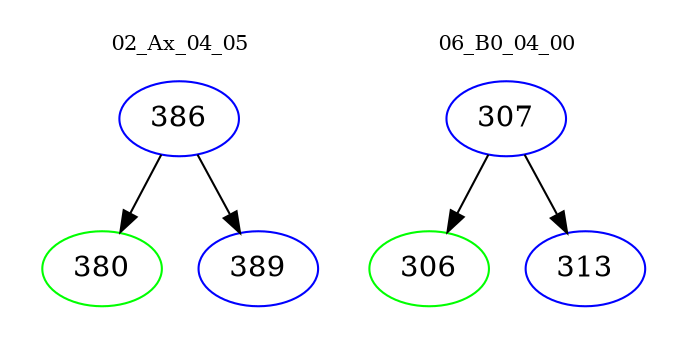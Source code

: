 digraph{
subgraph cluster_0 {
color = white
label = "02_Ax_04_05";
fontsize=10;
T0_386 [label="386", color="blue"]
T0_386 -> T0_380 [color="black"]
T0_380 [label="380", color="green"]
T0_386 -> T0_389 [color="black"]
T0_389 [label="389", color="blue"]
}
subgraph cluster_1 {
color = white
label = "06_B0_04_00";
fontsize=10;
T1_307 [label="307", color="blue"]
T1_307 -> T1_306 [color="black"]
T1_306 [label="306", color="green"]
T1_307 -> T1_313 [color="black"]
T1_313 [label="313", color="blue"]
}
}
